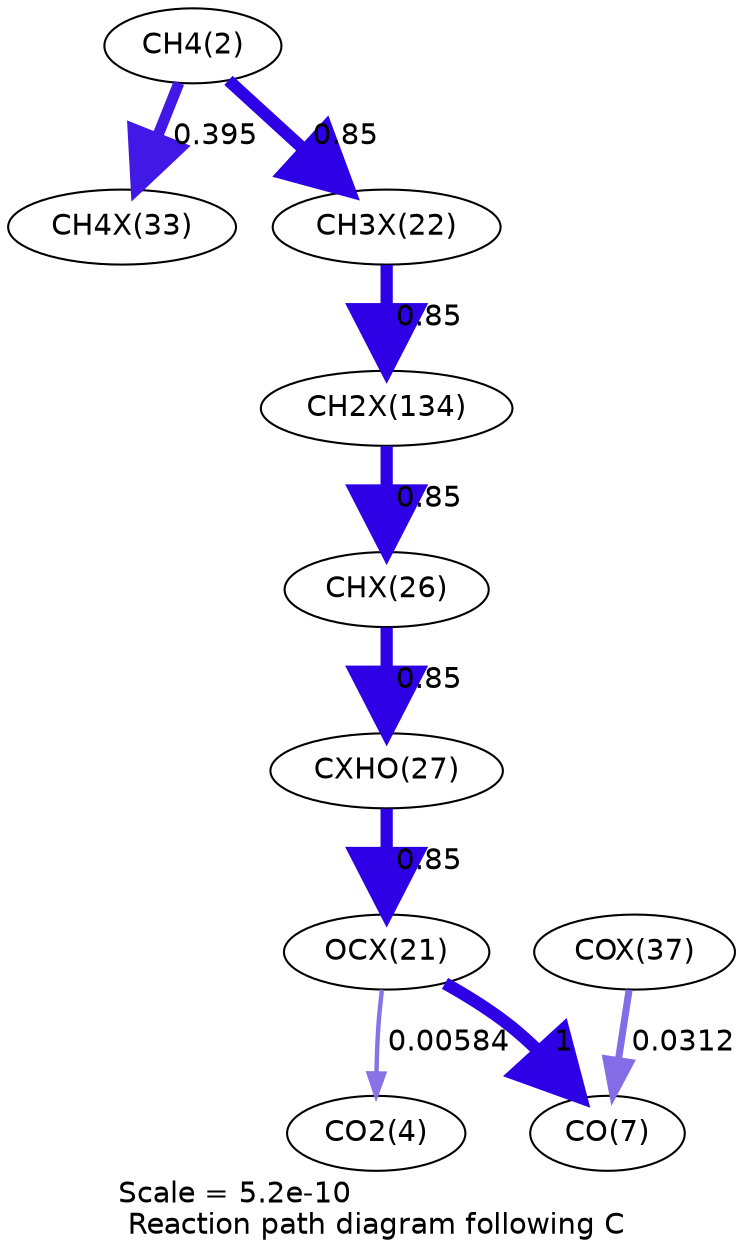 digraph reaction_paths {
center=1;
s4 -> s30[fontname="Helvetica", penwidth=5.3, arrowsize=2.65, color="0.7, 0.895, 0.9"
, label=" 0.395"];
s4 -> s25[fontname="Helvetica", penwidth=5.88, arrowsize=2.94, color="0.7, 1.35, 0.9"
, label=" 0.85"];
s25 -> s36[fontname="Helvetica", penwidth=5.88, arrowsize=2.94, color="0.7, 1.35, 0.9"
, label=" 0.85"];
s36 -> s28[fontname="Helvetica", penwidth=5.88, arrowsize=2.94, color="0.7, 1.35, 0.9"
, label=" 0.85"];
s28 -> s29[fontname="Helvetica", penwidth=5.88, arrowsize=2.94, color="0.7, 1.35, 0.9"
, label=" 0.85"];
s29 -> s24[fontname="Helvetica", penwidth=5.88, arrowsize=2.94, color="0.7, 1.35, 0.9"
, label=" 0.85"];
s24 -> s9[fontname="Helvetica", penwidth=6, arrowsize=3, color="0.7, 1.5, 0.9"
, label=" 1"];
s34 -> s9[fontname="Helvetica", penwidth=3.38, arrowsize=1.69, color="0.7, 0.531, 0.9"
, label=" 0.0312"];
s24 -> s6[fontname="Helvetica", penwidth=2.12, arrowsize=1.06, color="0.7, 0.506, 0.9"
, label=" 0.00584"];
s4 [ fontname="Helvetica", label="CH4(2)"];
s6 [ fontname="Helvetica", label="CO2(4)"];
s9 [ fontname="Helvetica", label="CO(7)"];
s24 [ fontname="Helvetica", label="OCX(21)"];
s25 [ fontname="Helvetica", label="CH3X(22)"];
s28 [ fontname="Helvetica", label="CHX(26)"];
s29 [ fontname="Helvetica", label="CXHO(27)"];
s30 [ fontname="Helvetica", label="CH4X(33)"];
s34 [ fontname="Helvetica", label="COX(37)"];
s36 [ fontname="Helvetica", label="CH2X(134)"];
 label = "Scale = 5.2e-10\l Reaction path diagram following C";
 fontname = "Helvetica";
}
